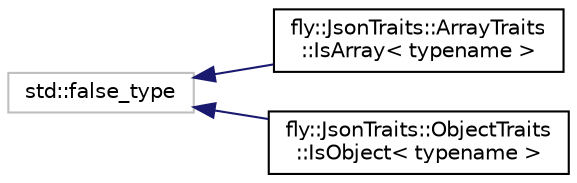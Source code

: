 digraph "Graphical Class Hierarchy"
{
 // LATEX_PDF_SIZE
  edge [fontname="Helvetica",fontsize="10",labelfontname="Helvetica",labelfontsize="10"];
  node [fontname="Helvetica",fontsize="10",shape=record];
  rankdir="LR";
  Node97 [label="std::false_type",height=0.2,width=0.4,color="grey75", fillcolor="white", style="filled",tooltip=" "];
  Node97 -> Node0 [dir="back",color="midnightblue",fontsize="10",style="solid",fontname="Helvetica"];
  Node0 [label="fly::JsonTraits::ArrayTraits\l::IsArray\< typename \>",height=0.2,width=0.4,color="black", fillcolor="white", style="filled",URL="$structfly_1_1_json_traits_1_1_array_traits_1_1_is_array.html",tooltip=" "];
  Node97 -> Node99 [dir="back",color="midnightblue",fontsize="10",style="solid",fontname="Helvetica"];
  Node99 [label="fly::JsonTraits::ObjectTraits\l::IsObject\< typename \>",height=0.2,width=0.4,color="black", fillcolor="white", style="filled",URL="$structfly_1_1_json_traits_1_1_object_traits_1_1_is_object.html",tooltip=" "];
}
